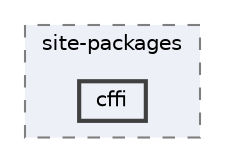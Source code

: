 digraph "C:/Users/LukeMabie/documents/Development/Password_Saver_Using_Django-master/venv/Lib/site-packages/cffi"
{
 // LATEX_PDF_SIZE
  bgcolor="transparent";
  edge [fontname=Helvetica,fontsize=10,labelfontname=Helvetica,labelfontsize=10];
  node [fontname=Helvetica,fontsize=10,shape=box,height=0.2,width=0.4];
  compound=true
  subgraph clusterdir_880bfa2d0d53b289c2c7691ccbc75f95 {
    graph [ bgcolor="#edf0f7", pencolor="grey50", label="site-packages", fontname=Helvetica,fontsize=10 style="filled,dashed", URL="dir_880bfa2d0d53b289c2c7691ccbc75f95.html",tooltip=""]
  dir_baa1384be0f4446eb7f8c2f1ee16c82e [label="cffi", fillcolor="#edf0f7", color="grey25", style="filled,bold", URL="dir_baa1384be0f4446eb7f8c2f1ee16c82e.html",tooltip=""];
  }
}
